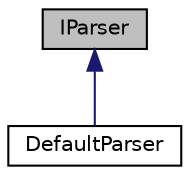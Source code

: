 digraph "IParser"
{
 // LATEX_PDF_SIZE
  edge [fontname="Helvetica",fontsize="10",labelfontname="Helvetica",labelfontsize="10"];
  node [fontname="Helvetica",fontsize="10",shape=record];
  Node1 [label="IParser",height=0.2,width=0.4,color="black", fillcolor="grey75", style="filled", fontcolor="black",tooltip="Interface for command parsers used by the shell."];
  Node1 -> Node2 [dir="back",color="midnightblue",fontsize="10",style="solid",fontname="Helvetica"];
  Node2 [label="DefaultParser",height=0.2,width=0.4,color="black", fillcolor="white", style="filled",URL="$d4/d7a/class_default_parser.html",tooltip="Parses a raw input line into one or more Command objects."];
}
